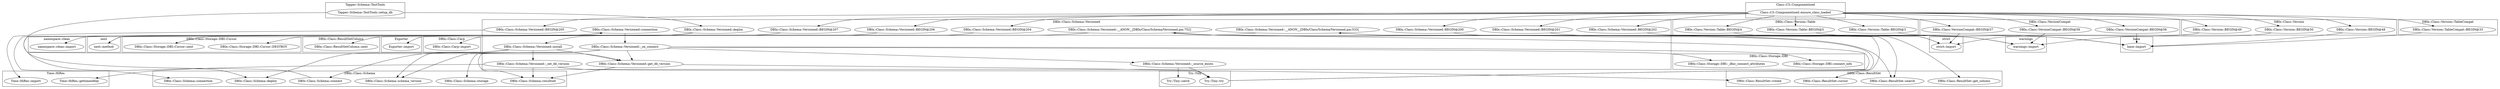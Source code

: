 digraph {
graph [overlap=false]
subgraph cluster_DBIx_Class_Carp {
	label="DBIx::Class::Carp";
	"DBIx::Class::Carp::import";
}
subgraph cluster_DBIx_Class_ResultSet {
	label="DBIx::Class::ResultSet";
	"DBIx::Class::ResultSet::cursor";
	"DBIx::Class::ResultSet::create";
	"DBIx::Class::ResultSet::search";
	"DBIx::Class::ResultSet::get_column";
}
subgraph cluster_Try_Tiny {
	label="Try::Tiny";
	"Try::Tiny::catch";
	"Try::Tiny::try";
}
subgraph cluster_Tapper_Schema_TestTools {
	label="Tapper::Schema::TestTools";
	"Tapper::Schema::TestTools::setup_db";
}
subgraph cluster_DBIx_Class_Storage_DBI_Cursor {
	label="DBIx::Class::Storage::DBI::Cursor";
	"DBIx::Class::Storage::DBI::Cursor::next";
	"DBIx::Class::Storage::DBI::Cursor::DESTROY";
}
subgraph cluster_namespace_clean {
	label="namespace::clean";
	"namespace::clean::import";
}
subgraph cluster_base {
	label="base";
	"base::import";
}
subgraph cluster_DBIx_Class_Version_Table {
	label="DBIx::Class::Version::Table";
	"DBIx::Class::Version::Table::BEGIN@4";
	"DBIx::Class::Version::Table::BEGIN@5";
	"DBIx::Class::Version::Table::BEGIN@3";
}
subgraph cluster_Exporter {
	label="Exporter";
	"Exporter::import";
}
subgraph cluster_Class_C3_Componentised {
	label="Class::C3::Componentised";
	"Class::C3::Componentised::ensure_class_loaded";
}
subgraph cluster_DBIx_Class_Version_TableCompat {
	label="DBIx::Class::Version::TableCompat";
	"DBIx::Class::Version::TableCompat::BEGIN@33";
}
subgraph cluster_Time_HiRes {
	label="Time::HiRes";
	"Time::HiRes::gettimeofday";
	"Time::HiRes::import";
}
subgraph cluster_DBIx_Class_VersionCompat {
	label="DBIx::Class::VersionCompat";
	"DBIx::Class::VersionCompat::BEGIN@56";
	"DBIx::Class::VersionCompat::BEGIN@58";
	"DBIx::Class::VersionCompat::BEGIN@57";
}
subgraph cluster_warnings {
	label="warnings";
	"warnings::import";
}
subgraph cluster_next {
	label="next";
	"next::method";
}
subgraph cluster_DBIx_Class_Schema_Versioned {
	label="DBIx::Class::Schema::Versioned";
	"DBIx::Class::Schema::Versioned::BEGIN@207";
	"DBIx::Class::Schema::Versioned::BEGIN@200";
	"DBIx::Class::Schema::Versioned::_source_exists";
	"DBIx::Class::Schema::Versioned::BEGIN@202";
	"DBIx::Class::Schema::Versioned::connection";
	"DBIx::Class::Schema::Versioned::BEGIN@205";
	"DBIx::Class::Schema::Versioned::BEGIN@204";
	"DBIx::Class::Schema::Versioned::BEGIN@201";
	"DBIx::Class::Schema::Versioned::get_db_version";
	"DBIx::Class::Schema::Versioned::__ANON__[DBIx/Class/Schema/Versioned.pm:752]";
	"DBIx::Class::Schema::Versioned::_set_db_version";
	"DBIx::Class::Schema::Versioned::_on_connect";
	"DBIx::Class::Schema::Versioned::__ANON__[DBIx/Class/Schema/Versioned.pm:533]";
	"DBIx::Class::Schema::Versioned::BEGIN@206";
	"DBIx::Class::Schema::Versioned::install";
	"DBIx::Class::Schema::Versioned::deploy";
}
subgraph cluster_DBIx_Class_ResultSetColumn {
	label="DBIx::Class::ResultSetColumn";
	"DBIx::Class::ResultSetColumn::next";
}
subgraph cluster_DBIx_Class_Schema {
	label="DBIx::Class::Schema";
	"DBIx::Class::Schema::schema_version";
	"DBIx::Class::Schema::connection";
	"DBIx::Class::Schema::resultset";
	"DBIx::Class::Schema::storage";
	"DBIx::Class::Schema::connect";
	"DBIx::Class::Schema::deploy";
}
subgraph cluster_strict {
	label="strict";
	"strict::import";
}
subgraph cluster_DBIx_Class_Version {
	label="DBIx::Class::Version";
	"DBIx::Class::Version::BEGIN@48";
	"DBIx::Class::Version::BEGIN@50";
	"DBIx::Class::Version::BEGIN@49";
}
subgraph cluster_DBIx_Class_Storage_DBI {
	label="DBIx::Class::Storage::DBI";
	"DBIx::Class::Storage::DBI::_dbic_connect_attributes";
	"DBIx::Class::Storage::DBI::connect_info";
}
"Class::C3::Componentised::ensure_class_loaded" -> "DBIx::Class::Schema::Versioned::BEGIN@205";
"DBIx::Class::Schema::Versioned::_on_connect" -> "DBIx::Class::Storage::DBI::_dbic_connect_attributes";
"DBIx::Class::Schema::Versioned::_source_exists" -> "Try::Tiny::try";
"DBIx::Class::Schema::Versioned::get_db_version" -> "Try::Tiny::try";
"Class::C3::Componentised::ensure_class_loaded" -> "DBIx::Class::VersionCompat::BEGIN@56";
"DBIx::Class::Schema::Versioned::_on_connect" -> "DBIx::Class::Storage::DBI::connect_info";
"DBIx::Class::Schema::Versioned::__ANON__[DBIx/Class/Schema/Versioned.pm:533]" -> "DBIx::Class::ResultSet::get_column";
"Class::C3::Componentised::ensure_class_loaded" -> "DBIx::Class::Schema::Versioned::BEGIN@206";
"DBIx::Class::Schema::Versioned::BEGIN@206" -> "Exporter::import";
"DBIx::Class::Schema::Versioned::__ANON__[DBIx/Class/Schema/Versioned.pm:752]" -> "DBIx::Class::Storage::DBI::Cursor::DESTROY";
"DBIx::Class::Schema::Versioned::_on_connect" -> "DBIx::Class::Schema::Versioned::_source_exists";
"DBIx::Class::Schema::connect" -> "DBIx::Class::Schema::Versioned::connection";
"Class::C3::Componentised::ensure_class_loaded" -> "DBIx::Class::Version::BEGIN@50";
"Class::C3::Componentised::ensure_class_loaded" -> "DBIx::Class::Version::BEGIN@48";
"Class::C3::Componentised::ensure_class_loaded" -> "DBIx::Class::Version::TableCompat::BEGIN@33";
"DBIx::Class::Schema::Versioned::deploy" -> "DBIx::Class::Schema::deploy";
"DBIx::Class::Schema::Versioned::install" -> "DBIx::Class::Schema::deploy";
"Class::C3::Componentised::ensure_class_loaded" -> "DBIx::Class::Schema::Versioned::BEGIN@202";
"DBIx::Class::Schema::Versioned::_on_connect" -> "DBIx::Class::Schema::connect";
"Class::C3::Componentised::ensure_class_loaded" -> "DBIx::Class::Version::Table::BEGIN@3";
"DBIx::Class::Schema::Versioned::_source_exists" -> "Try::Tiny::catch";
"Class::C3::Componentised::ensure_class_loaded" -> "DBIx::Class::Schema::Versioned::BEGIN@204";
"DBIx::Class::Schema::Versioned::deploy" -> "DBIx::Class::Schema::Versioned::install";
"DBIx::Class::Version::Table::BEGIN@3" -> "base::import";
"DBIx::Class::VersionCompat::BEGIN@56" -> "base::import";
"DBIx::Class::Version::BEGIN@48" -> "base::import";
"DBIx::Class::Version::TableCompat::BEGIN@33" -> "base::import";
"DBIx::Class::Schema::Versioned::BEGIN@202" -> "base::import";
"DBIx::Class::Schema::Versioned::BEGIN@205" -> "Time::HiRes::import";
"DBIx::Class::Schema::Versioned::install" -> "DBIx::Class::Schema::Versioned::get_db_version";
"DBIx::Class::Schema::Versioned::_on_connect" -> "DBIx::Class::Schema::Versioned::get_db_version";
"Tapper::Schema::TestTools::setup_db" -> "DBIx::Class::Schema::Versioned::get_db_version";
"DBIx::Class::Version::BEGIN@50" -> "warnings::import";
"DBIx::Class::VersionCompat::BEGIN@58" -> "warnings::import";
"DBIx::Class::Schema::Versioned::BEGIN@201" -> "warnings::import";
"DBIx::Class::Version::Table::BEGIN@5" -> "warnings::import";
"Tapper::Schema::TestTools::setup_db" -> "DBIx::Class::Schema::Versioned::deploy";
"Class::C3::Componentised::ensure_class_loaded" -> "DBIx::Class::VersionCompat::BEGIN@58";
"Class::C3::Componentised::ensure_class_loaded" -> "DBIx::Class::Version::Table::BEGIN@4";
"DBIx::Class::Schema::Versioned::install" -> "DBIx::Class::Schema::schema_version";
"DBIx::Class::Schema::Versioned::_on_connect" -> "DBIx::Class::Schema::schema_version";
"DBIx::Class::Schema::Versioned::_on_connect" -> "DBIx::Class::Schema::storage";
"DBIx::Class::Schema::Versioned::BEGIN@207" -> "namespace::clean::import";
"DBIx::Class::Version::Table::BEGIN@4" -> "strict::import";
"DBIx::Class::Schema::Versioned::BEGIN@200" -> "strict::import";
"DBIx::Class::Version::BEGIN@49" -> "strict::import";
"DBIx::Class::VersionCompat::BEGIN@57" -> "strict::import";
"Class::C3::Componentised::ensure_class_loaded" -> "DBIx::Class::Schema::Versioned::BEGIN@200";
"DBIx::Class::Schema::Versioned::__ANON__[DBIx/Class/Schema/Versioned.pm:752]" -> "DBIx::Class::ResultSet::search";
"DBIx::Class::Schema::Versioned::__ANON__[DBIx/Class/Schema/Versioned.pm:533]" -> "DBIx::Class::ResultSet::search";
"DBIx::Class::Schema::Versioned::connection" -> "DBIx::Class::Schema::connection";
"DBIx::Class::Schema::Versioned::install" -> "DBIx::Class::Schema::Versioned::_set_db_version";
"Class::C3::Componentised::ensure_class_loaded" -> "DBIx::Class::Version::BEGIN@49";
"DBIx::Class::Schema::Versioned::get_db_version" -> "DBIx::Class::Schema::resultset";
"DBIx::Class::Schema::Versioned::_set_db_version" -> "DBIx::Class::Schema::resultset";
"DBIx::Class::Schema::Versioned::_on_connect" -> "DBIx::Class::Schema::resultset";
"DBIx::Class::Schema::Versioned::__ANON__[DBIx/Class/Schema/Versioned.pm:752]" -> "DBIx::Class::ResultSet::cursor";
"DBIx::Class::Schema::Versioned::__ANON__[DBIx/Class/Schema/Versioned.pm:533]" -> "DBIx::Class::ResultSetColumn::next";
"DBIx::Class::Schema::Versioned::BEGIN@204" -> "DBIx::Class::Carp::import";
"Class::C3::Componentised::ensure_class_loaded" -> "DBIx::Class::Schema::Versioned::BEGIN@201";
"DBIx::Class::Schema::Versioned::_set_db_version" -> "DBIx::Class::ResultSet::create";
"DBIx::Class::Schema::Versioned::_set_db_version" -> "Time::HiRes::gettimeofday";
"Class::C3::Componentised::ensure_class_loaded" -> "DBIx::Class::Schema::Versioned::BEGIN@207";
"DBIx::Class::Schema::Versioned::__ANON__[DBIx/Class/Schema/Versioned.pm:752]" -> "DBIx::Class::Storage::DBI::Cursor::next";
"Try::Tiny::try" -> "DBIx::Class::Schema::Versioned::__ANON__[DBIx/Class/Schema/Versioned.pm:752]";
"DBIx::Class::Schema::Versioned::connection" -> "DBIx::Class::Schema::Versioned::_on_connect";
"Try::Tiny::try" -> "DBIx::Class::Schema::Versioned::__ANON__[DBIx/Class/Schema/Versioned.pm:533]";
"DBIx::Class::Schema::Versioned::connection" -> "next::method";
"DBIx::Class::Schema::Versioned::deploy" -> "next::method";
"Class::C3::Componentised::ensure_class_loaded" -> "DBIx::Class::VersionCompat::BEGIN@57";
"Class::C3::Componentised::ensure_class_loaded" -> "DBIx::Class::Version::Table::BEGIN@5";
}
